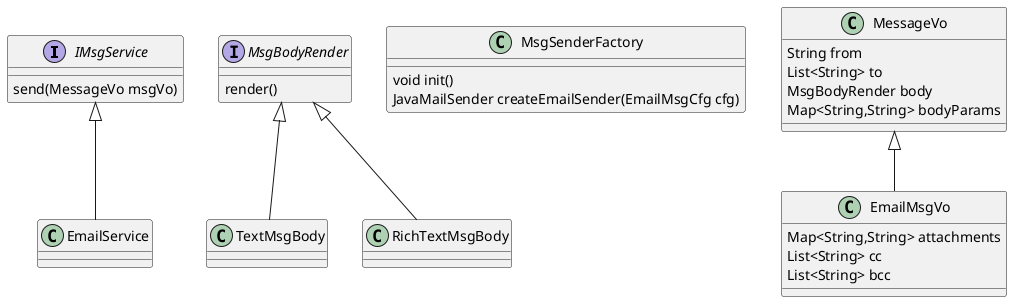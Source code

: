 @startuml
'https://plantuml.com/class-diagram


interface IMsgService
interface MsgBodyRender
class EmailService
class MsgSenderFactory
class TextMsgBody
class RichTextMsgBody

IMsgService <|-- EmailService
MsgBodyRender <|-- TextMsgBody
MsgBodyRender <|-- RichTextMsgBody
MessageVo <|-- EmailMsgVo


interface IMsgService{
  send(MessageVo msgVo)
}

interface MsgBodyRender{
render()
}
class MsgSenderFactory{
void init()
JavaMailSender createEmailSender(EmailMsgCfg cfg)
}

class MessageVo{
String from
List<String> to
MsgBodyRender body
Map<String,String> bodyParams
}

class EmailMsgVo{
Map<String,String> attachments
List<String> cc
List<String> bcc
}
@enduml